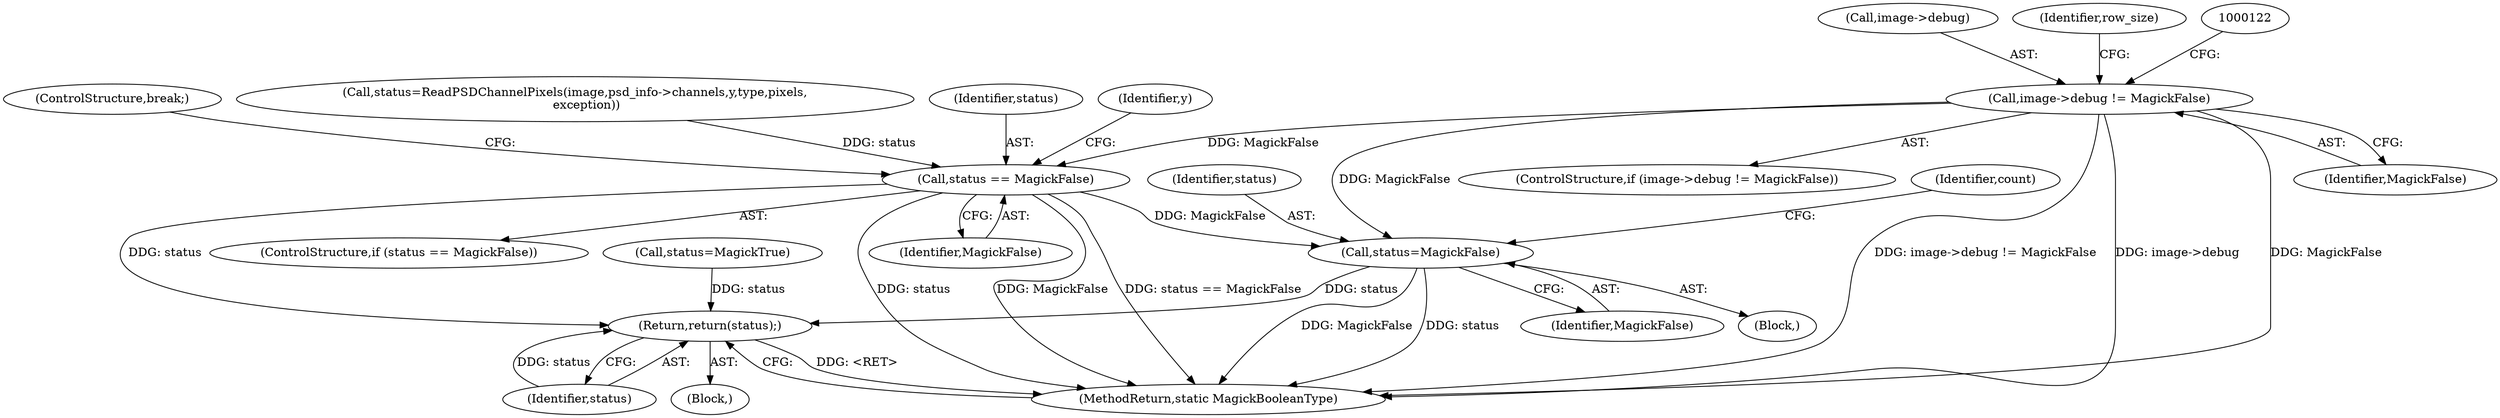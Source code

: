 digraph "0_ImageMagick_d4ec73f866a7c42a2e7f301fcd696e5cb7a7d3ab_0@pointer" {
"1000116" [label="(Call,image->debug != MagickFalse)"];
"1000257" [label="(Call,status=MagickFalse)"];
"1000337" [label="(Return,return(status);)"];
"1000321" [label="(Call,status == MagickFalse)"];
"1000322" [label="(Identifier,status)"];
"1000107" [label="(Block,)"];
"1000255" [label="(Identifier,y)"];
"1000115" [label="(ControlStructure,if (image->debug != MagickFalse))"];
"1000324" [label="(ControlStructure,break;)"];
"1000116" [label="(Call,image->debug != MagickFalse)"];
"1000259" [label="(Identifier,MagickFalse)"];
"1000323" [label="(Identifier,MagickFalse)"];
"1000261" [label="(Identifier,count)"];
"1000337" [label="(Return,return(status);)"];
"1000321" [label="(Call,status == MagickFalse)"];
"1000120" [label="(Identifier,MagickFalse)"];
"1000256" [label="(Block,)"];
"1000117" [label="(Call,image->debug)"];
"1000338" [label="(Identifier,status)"];
"1000320" [label="(ControlStructure,if (status == MagickFalse))"];
"1000257" [label="(Call,status=MagickFalse)"];
"1000240" [label="(Call,status=MagickTrue)"];
"1000339" [label="(MethodReturn,static MagickBooleanType)"];
"1000309" [label="(Call,status=ReadPSDChannelPixels(image,psd_info->channels,y,type,pixels,\n      exception))"];
"1000128" [label="(Identifier,row_size)"];
"1000258" [label="(Identifier,status)"];
"1000116" -> "1000115"  [label="AST: "];
"1000116" -> "1000120"  [label="CFG: "];
"1000117" -> "1000116"  [label="AST: "];
"1000120" -> "1000116"  [label="AST: "];
"1000122" -> "1000116"  [label="CFG: "];
"1000128" -> "1000116"  [label="CFG: "];
"1000116" -> "1000339"  [label="DDG: image->debug"];
"1000116" -> "1000339"  [label="DDG: MagickFalse"];
"1000116" -> "1000339"  [label="DDG: image->debug != MagickFalse"];
"1000116" -> "1000257"  [label="DDG: MagickFalse"];
"1000116" -> "1000321"  [label="DDG: MagickFalse"];
"1000257" -> "1000256"  [label="AST: "];
"1000257" -> "1000259"  [label="CFG: "];
"1000258" -> "1000257"  [label="AST: "];
"1000259" -> "1000257"  [label="AST: "];
"1000261" -> "1000257"  [label="CFG: "];
"1000257" -> "1000339"  [label="DDG: MagickFalse"];
"1000257" -> "1000339"  [label="DDG: status"];
"1000321" -> "1000257"  [label="DDG: MagickFalse"];
"1000257" -> "1000337"  [label="DDG: status"];
"1000337" -> "1000107"  [label="AST: "];
"1000337" -> "1000338"  [label="CFG: "];
"1000338" -> "1000337"  [label="AST: "];
"1000339" -> "1000337"  [label="CFG: "];
"1000337" -> "1000339"  [label="DDG: <RET>"];
"1000338" -> "1000337"  [label="DDG: status"];
"1000321" -> "1000337"  [label="DDG: status"];
"1000240" -> "1000337"  [label="DDG: status"];
"1000321" -> "1000320"  [label="AST: "];
"1000321" -> "1000323"  [label="CFG: "];
"1000322" -> "1000321"  [label="AST: "];
"1000323" -> "1000321"  [label="AST: "];
"1000324" -> "1000321"  [label="CFG: "];
"1000255" -> "1000321"  [label="CFG: "];
"1000321" -> "1000339"  [label="DDG: status"];
"1000321" -> "1000339"  [label="DDG: MagickFalse"];
"1000321" -> "1000339"  [label="DDG: status == MagickFalse"];
"1000309" -> "1000321"  [label="DDG: status"];
}
